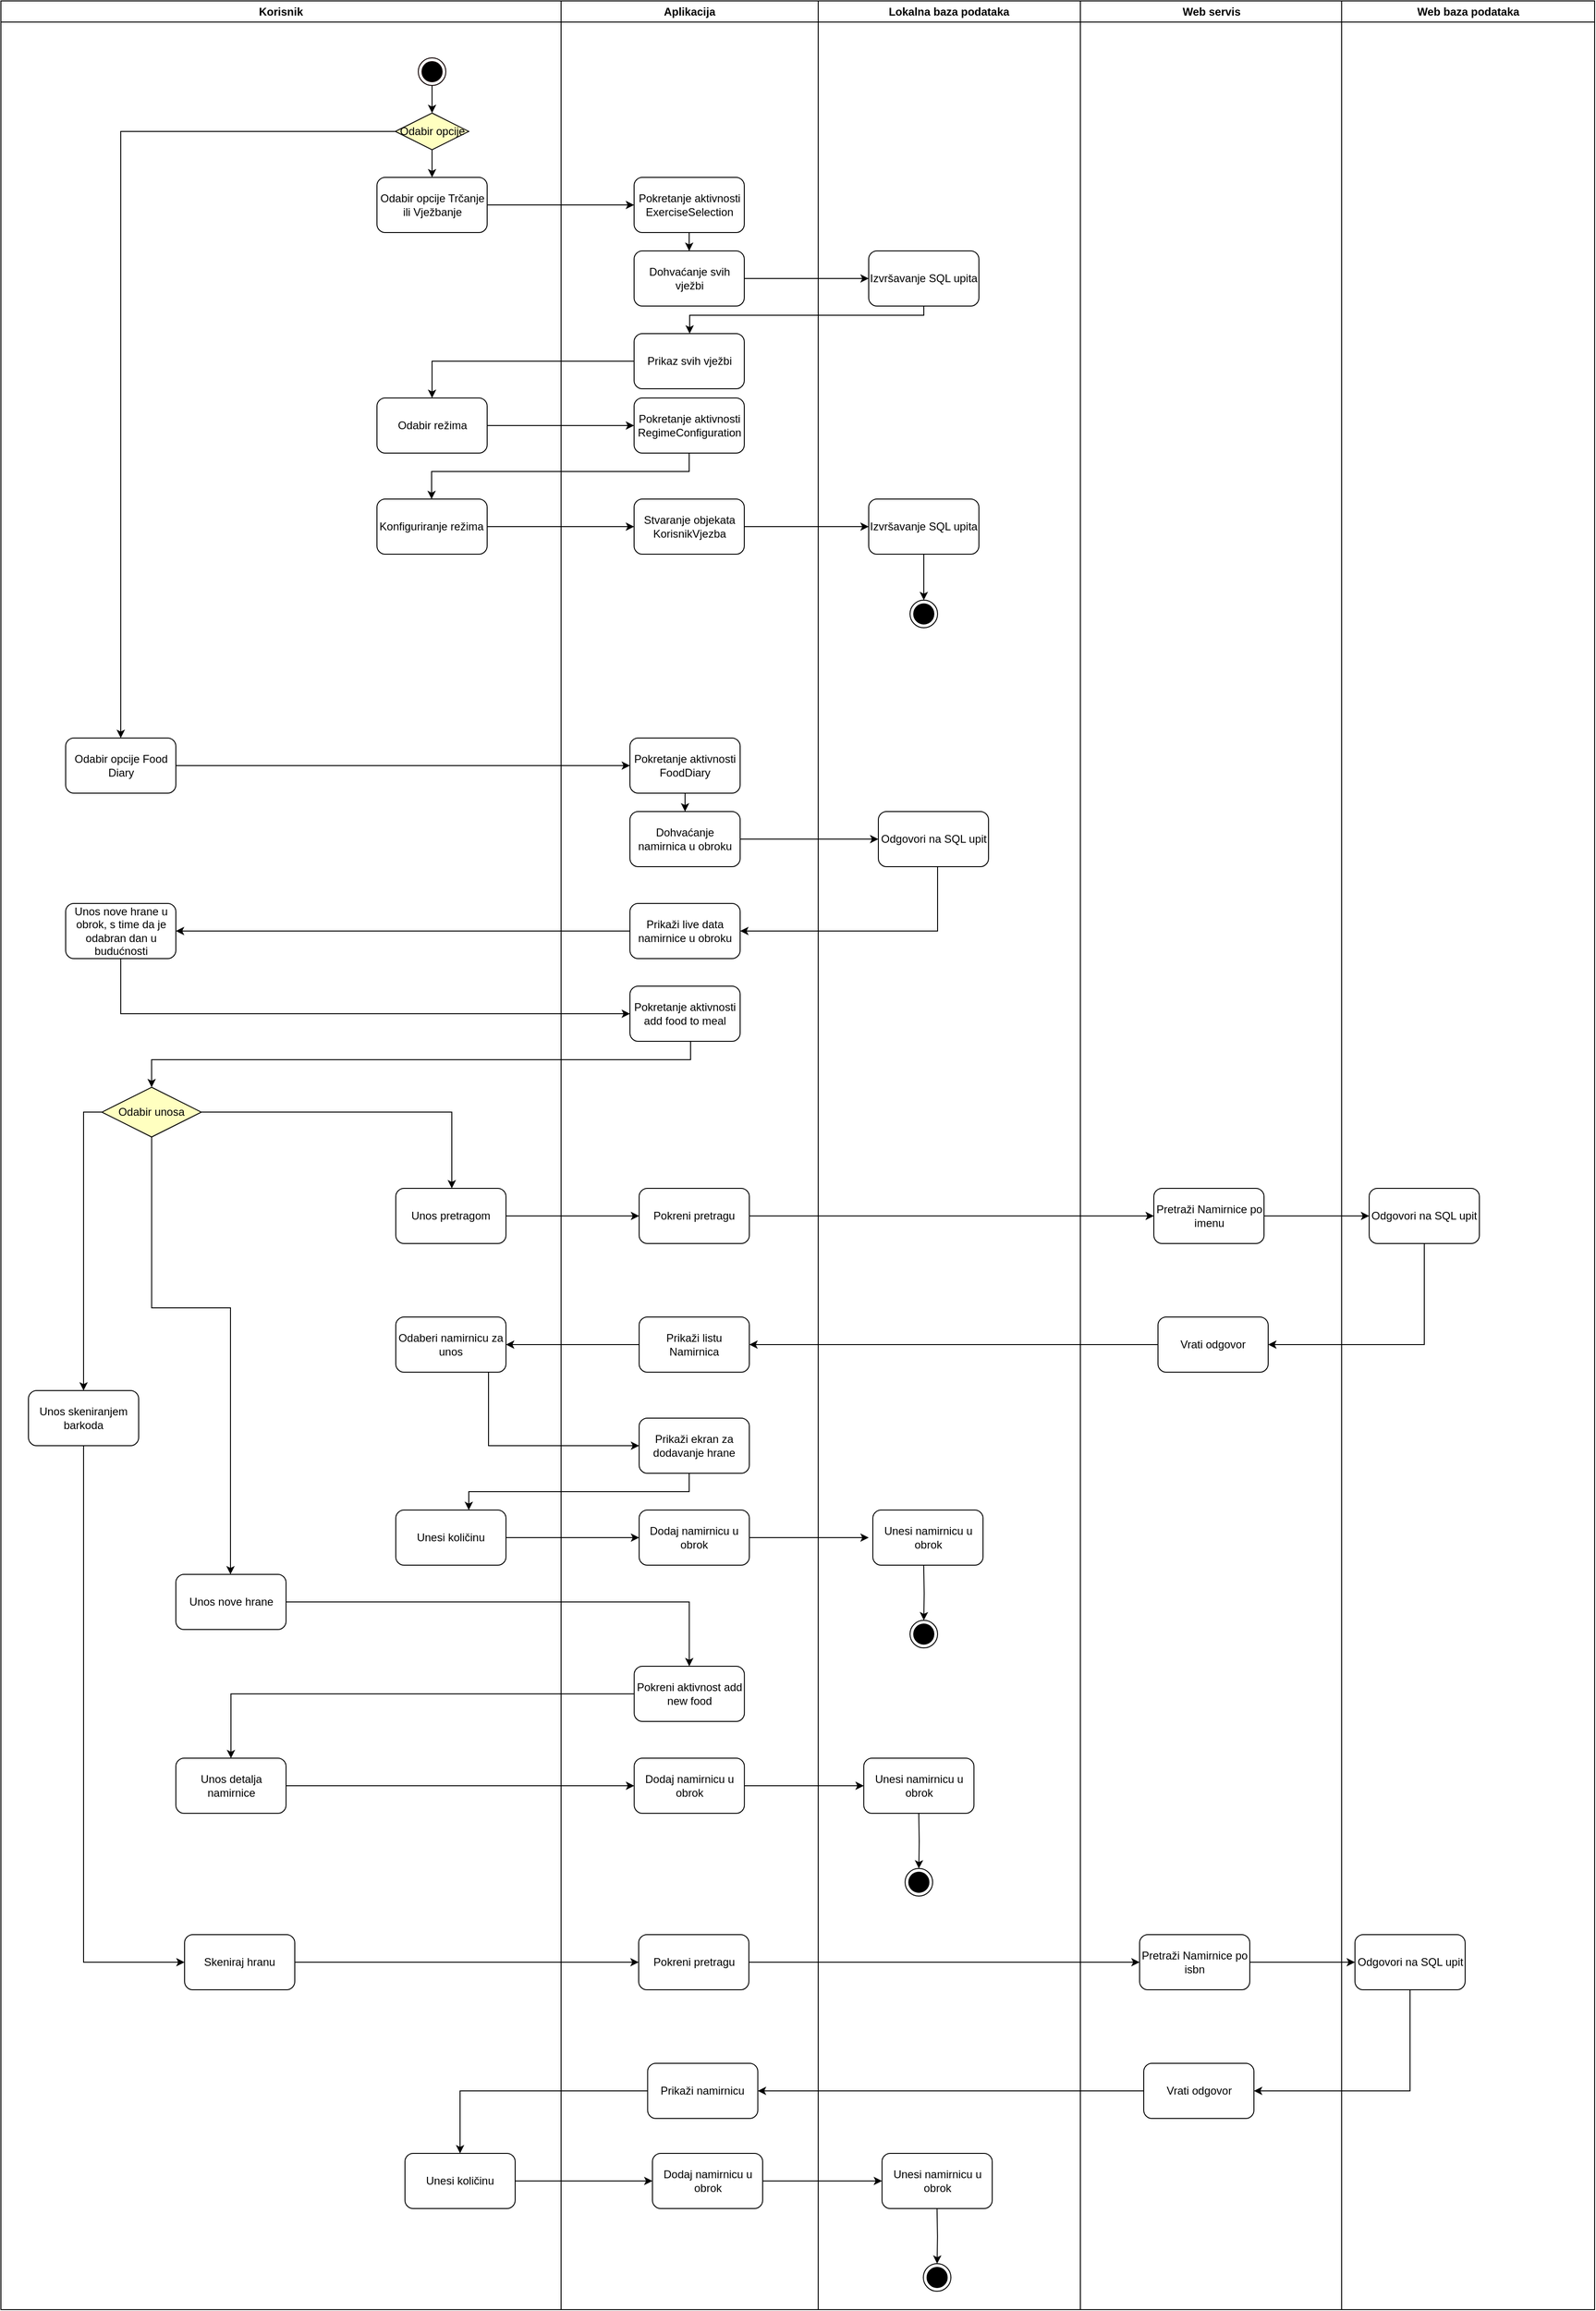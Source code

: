 <mxfile version="12.6.1" type="device"><diagram name="Page-1" id="e7e014a7-5840-1c2e-5031-d8a46d1fe8dd"><mxGraphModel dx="1935" dy="1049" grid="1" gridSize="10" guides="1" tooltips="1" connect="1" arrows="1" fold="1" page="1" pageScale="1" pageWidth="1169" pageHeight="826" background="#ffffff" math="0" shadow="0"><root><mxCell id="0"/><mxCell id="1" parent="0"/><mxCell id="2" value="Korisnik" style="swimlane;whiteSpace=wrap;startSize=23;" parent="1" vertex="1"><mxGeometry x="-170" y="128" width="610" height="2512" as="geometry"/></mxCell><mxCell id="Z-gr8H0x5VgDwdfreqSZ-49" value="Odabir opcije Food Diary" style="rounded=1;whiteSpace=wrap;html=1;strokeColor=#000000;" parent="2" vertex="1"><mxGeometry x="70.5" y="802" width="120" height="60" as="geometry"/></mxCell><mxCell id="Z-gr8H0x5VgDwdfreqSZ-60" value="Unos nove hrane u obrok, s time da je odabran dan u budućnosti" style="rounded=1;whiteSpace=wrap;html=1;" parent="2" vertex="1"><mxGeometry x="70.5" y="982" width="120" height="60" as="geometry"/></mxCell><mxCell id="Z-gr8H0x5VgDwdfreqSZ-66" value="Odabir unosa" style="rhombus;whiteSpace=wrap;html=1;fillColor=#ffffc0;strokeColor=#000000;" parent="2" vertex="1"><mxGeometry x="110" y="1182" width="108.25" height="54.13" as="geometry"/></mxCell><mxCell id="Z-gr8H0x5VgDwdfreqSZ-70" value="Unos pretragom" style="rounded=1;whiteSpace=wrap;html=1;" parent="2" vertex="1"><mxGeometry x="430" y="1292" width="120" height="60" as="geometry"/></mxCell><mxCell id="Z-gr8H0x5VgDwdfreqSZ-69" style="edgeStyle=orthogonalEdgeStyle;rounded=0;orthogonalLoop=1;jettySize=auto;html=1;strokeColor=#000000;" parent="2" source="Z-gr8H0x5VgDwdfreqSZ-66" target="Z-gr8H0x5VgDwdfreqSZ-70" edge="1"><mxGeometry relative="1" as="geometry"><mxPoint x="205.5" y="1272" as="targetPoint"/><Array as="points"><mxPoint x="491" y="1209"/></Array></mxGeometry></mxCell><mxCell id="Z-gr8H0x5VgDwdfreqSZ-74" value="Unos skeniranjem barkoda" style="rounded=1;whiteSpace=wrap;html=1;" parent="2" vertex="1"><mxGeometry x="30" y="1512" width="120" height="60" as="geometry"/></mxCell><mxCell id="Z-gr8H0x5VgDwdfreqSZ-73" style="edgeStyle=orthogonalEdgeStyle;rounded=0;orthogonalLoop=1;jettySize=auto;html=1;strokeColor=#000000;" parent="2" source="Z-gr8H0x5VgDwdfreqSZ-66" target="Z-gr8H0x5VgDwdfreqSZ-74" edge="1"><mxGeometry relative="1" as="geometry"><mxPoint x="55.5" y="1552" as="targetPoint"/><Array as="points"><mxPoint x="90" y="1209"/></Array></mxGeometry></mxCell><mxCell id="Z-gr8H0x5VgDwdfreqSZ-72" value="Unos nove hrane" style="rounded=1;whiteSpace=wrap;html=1;" parent="2" vertex="1"><mxGeometry x="190.505" y="1712" width="120" height="60" as="geometry"/></mxCell><mxCell id="Z-gr8H0x5VgDwdfreqSZ-71" style="edgeStyle=orthogonalEdgeStyle;rounded=0;orthogonalLoop=1;jettySize=auto;html=1;strokeColor=#000000;" parent="2" source="Z-gr8H0x5VgDwdfreqSZ-66" target="Z-gr8H0x5VgDwdfreqSZ-72" edge="1"><mxGeometry relative="1" as="geometry"><mxPoint x="418.625" y="1422" as="targetPoint"/><Array as="points"><mxPoint x="164" y="1422"/><mxPoint x="250" y="1422"/></Array></mxGeometry></mxCell><mxCell id="Z-gr8H0x5VgDwdfreqSZ-86" value="Odaberi namirnicu za unos" style="rounded=1;whiteSpace=wrap;html=1;" parent="2" vertex="1"><mxGeometry x="430" y="1432" width="120" height="60" as="geometry"/></mxCell><mxCell id="Z-gr8H0x5VgDwdfreqSZ-100" value="Unos detalja namirnice" style="rounded=1;whiteSpace=wrap;html=1;" parent="2" vertex="1"><mxGeometry x="190.51" y="1912" width="120" height="60" as="geometry"/></mxCell><mxCell id="Z-gr8H0x5VgDwdfreqSZ-90" value="Unesi količinu" style="rounded=1;whiteSpace=wrap;html=1;" parent="2" vertex="1"><mxGeometry x="430" y="1642" width="120" height="60" as="geometry"/></mxCell><mxCell id="Z-gr8H0x5VgDwdfreqSZ-109" value="Skeniraj hranu" style="rounded=1;whiteSpace=wrap;html=1;" parent="2" vertex="1"><mxGeometry x="200" y="2104" width="120" height="60" as="geometry"/></mxCell><mxCell id="Z-gr8H0x5VgDwdfreqSZ-108" style="edgeStyle=orthogonalEdgeStyle;rounded=0;orthogonalLoop=1;jettySize=auto;html=1;strokeColor=#000000;" parent="2" source="Z-gr8H0x5VgDwdfreqSZ-74" target="Z-gr8H0x5VgDwdfreqSZ-109" edge="1"><mxGeometry relative="1" as="geometry"><mxPoint x="240" y="2042" as="targetPoint"/><Array as="points"><mxPoint x="90" y="2134"/></Array></mxGeometry></mxCell><mxCell id="Z-gr8H0x5VgDwdfreqSZ-119" value="Unesi količinu" style="rounded=1;whiteSpace=wrap;html=1;" parent="2" vertex="1"><mxGeometry x="440" y="2342" width="120" height="60" as="geometry"/></mxCell><mxCell id="Z-gr8H0x5VgDwdfreqSZ-121" value="" style="ellipse;html=1;shape=endState;fillColor=#000000;strokeColor=#000000;gradientColor=none;" parent="2" vertex="1"><mxGeometry x="1004.5" y="2462" width="30" height="30" as="geometry"/></mxCell><mxCell id="Z-gr8H0x5VgDwdfreqSZ-122" style="edgeStyle=orthogonalEdgeStyle;rounded=0;orthogonalLoop=1;jettySize=auto;html=1;strokeColor=#000000;" parent="2" target="Z-gr8H0x5VgDwdfreqSZ-121" edge="1"><mxGeometry relative="1" as="geometry"><mxPoint x="1019.412" y="2402" as="sourcePoint"/></mxGeometry></mxCell><mxCell id="Z-gr8H0x5VgDwdfreqSZ-124" style="edgeStyle=orthogonalEdgeStyle;rounded=0;orthogonalLoop=1;jettySize=auto;html=1;strokeColor=#000000;" parent="2" source="Z-gr8H0x5VgDwdfreqSZ-125" edge="1"><mxGeometry relative="1" as="geometry"><mxPoint x="959.5" y="2372" as="targetPoint"/></mxGeometry></mxCell><mxCell id="Z-gr8H0x5VgDwdfreqSZ-125" value="Dodaj namirnicu u obrok" style="rounded=1;whiteSpace=wrap;html=1;" parent="2" vertex="1"><mxGeometry x="709.5" y="2342" width="120" height="60" as="geometry"/></mxCell><mxCell id="Z-gr8H0x5VgDwdfreqSZ-126" value="Unesi namirnicu u obrok" style="rounded=1;whiteSpace=wrap;html=1;" parent="2" vertex="1"><mxGeometry x="959.5" y="2342" width="120" height="60" as="geometry"/></mxCell><mxCell id="Z-gr8H0x5VgDwdfreqSZ-130" style="edgeStyle=orthogonalEdgeStyle;rounded=0;orthogonalLoop=1;jettySize=auto;html=1;strokeColor=#000000;" parent="2" source="Z-gr8H0x5VgDwdfreqSZ-119" target="Z-gr8H0x5VgDwdfreqSZ-125" edge="1"><mxGeometry relative="1" as="geometry"><mxPoint x="739.5" y="2372" as="targetPoint"/></mxGeometry></mxCell><mxCell id="3" value="Aplikacija" style="swimlane;whiteSpace=wrap" parent="1" vertex="1"><mxGeometry x="440" y="128" width="280" height="2512" as="geometry"/></mxCell><mxCell id="Z-gr8H0x5VgDwdfreqSZ-76" value="Pokreni pretragu" style="rounded=1;whiteSpace=wrap;html=1;" parent="3" vertex="1"><mxGeometry x="85" y="1292" width="120" height="60" as="geometry"/></mxCell><mxCell id="Z-gr8H0x5VgDwdfreqSZ-51" value="Pokretanje aktivnosti FoodDiary" style="rounded=1;whiteSpace=wrap;html=1;" parent="3" vertex="1"><mxGeometry x="75.0" y="802" width="120" height="60" as="geometry"/></mxCell><mxCell id="Z-gr8H0x5VgDwdfreqSZ-54" value="Dohvaćanje namirnica u obroku" style="rounded=1;whiteSpace=wrap;html=1;" parent="3" vertex="1"><mxGeometry x="75.0" y="882" width="120" height="60" as="geometry"/></mxCell><mxCell id="Z-gr8H0x5VgDwdfreqSZ-53" style="edgeStyle=orthogonalEdgeStyle;rounded=0;orthogonalLoop=1;jettySize=auto;html=1;strokeColor=#000000;" parent="3" source="Z-gr8H0x5VgDwdfreqSZ-51" target="Z-gr8H0x5VgDwdfreqSZ-54" edge="1"><mxGeometry relative="1" as="geometry"><mxPoint x="135.0" y="912" as="targetPoint"/></mxGeometry></mxCell><mxCell id="Z-gr8H0x5VgDwdfreqSZ-58" value="Prikaži live data namirnice u obroku" style="rounded=1;whiteSpace=wrap;html=1;" parent="3" vertex="1"><mxGeometry x="75" y="982" width="120" height="60" as="geometry"/></mxCell><mxCell id="Z-gr8H0x5VgDwdfreqSZ-62" value="Pokretanje aktivnosti add food to meal" style="rounded=1;whiteSpace=wrap;html=1;" parent="3" vertex="1"><mxGeometry x="75" y="1072" width="120" height="60" as="geometry"/></mxCell><mxCell id="Z-gr8H0x5VgDwdfreqSZ-84" value="Prikaži listu Namirnica" style="rounded=1;whiteSpace=wrap;html=1;" parent="3" vertex="1"><mxGeometry x="85" y="1432" width="120" height="60" as="geometry"/></mxCell><mxCell id="Z-gr8H0x5VgDwdfreqSZ-95" value="" style="ellipse;html=1;shape=endState;fillColor=#000000;strokeColor=#000000;gradientColor=none;" parent="3" vertex="1"><mxGeometry x="380" y="1762" width="30" height="30" as="geometry"/></mxCell><mxCell id="Z-gr8H0x5VgDwdfreqSZ-96" style="edgeStyle=orthogonalEdgeStyle;rounded=0;orthogonalLoop=1;jettySize=auto;html=1;strokeColor=#000000;" parent="3" target="Z-gr8H0x5VgDwdfreqSZ-95" edge="1"><mxGeometry relative="1" as="geometry"><mxPoint x="394.912" y="1702" as="sourcePoint"/></mxGeometry></mxCell><mxCell id="Z-gr8H0x5VgDwdfreqSZ-88" value="Prikaži ekran za dodavanje hrane" style="rounded=1;whiteSpace=wrap;html=1;" parent="3" vertex="1"><mxGeometry x="85" y="1542" width="120" height="60" as="geometry"/></mxCell><mxCell id="Z-gr8H0x5VgDwdfreqSZ-93" style="edgeStyle=orthogonalEdgeStyle;rounded=0;orthogonalLoop=1;jettySize=auto;html=1;strokeColor=#000000;" parent="3" source="Z-gr8H0x5VgDwdfreqSZ-92" edge="1"><mxGeometry relative="1" as="geometry"><mxPoint x="335" y="1672" as="targetPoint"/></mxGeometry></mxCell><mxCell id="Z-gr8H0x5VgDwdfreqSZ-92" value="Dodaj namirnicu u obrok" style="rounded=1;whiteSpace=wrap;html=1;" parent="3" vertex="1"><mxGeometry x="85" y="1642" width="120" height="60" as="geometry"/></mxCell><mxCell id="Z-gr8H0x5VgDwdfreqSZ-98" value="Pokreni aktivnost add new food" style="rounded=1;whiteSpace=wrap;html=1;" parent="3" vertex="1"><mxGeometry x="79.62" y="1812" width="120" height="60" as="geometry"/></mxCell><mxCell id="Z-gr8H0x5VgDwdfreqSZ-102" value="" style="ellipse;html=1;shape=endState;fillColor=#000000;strokeColor=#000000;gradientColor=none;" parent="3" vertex="1"><mxGeometry x="374.62" y="2032" width="30" height="30" as="geometry"/></mxCell><mxCell id="Z-gr8H0x5VgDwdfreqSZ-103" style="edgeStyle=orthogonalEdgeStyle;rounded=0;orthogonalLoop=1;jettySize=auto;html=1;strokeColor=#000000;" parent="3" target="Z-gr8H0x5VgDwdfreqSZ-102" edge="1"><mxGeometry relative="1" as="geometry"><mxPoint x="389.532" y="1972" as="sourcePoint"/></mxGeometry></mxCell><mxCell id="Z-gr8H0x5VgDwdfreqSZ-104" style="edgeStyle=orthogonalEdgeStyle;rounded=0;orthogonalLoop=1;jettySize=auto;html=1;strokeColor=#000000;" parent="3" source="Z-gr8H0x5VgDwdfreqSZ-105" edge="1"><mxGeometry relative="1" as="geometry"><mxPoint x="329.62" y="1942" as="targetPoint"/></mxGeometry></mxCell><mxCell id="Z-gr8H0x5VgDwdfreqSZ-105" value="Dodaj namirnicu u obrok" style="rounded=1;whiteSpace=wrap;html=1;" parent="3" vertex="1"><mxGeometry x="79.62" y="1912" width="120" height="60" as="geometry"/></mxCell><mxCell id="Z-gr8H0x5VgDwdfreqSZ-106" value="Unesi namirnicu u obrok" style="rounded=1;whiteSpace=wrap;html=1;" parent="3" vertex="1"><mxGeometry x="329.62" y="1912" width="120" height="60" as="geometry"/></mxCell><mxCell id="Z-gr8H0x5VgDwdfreqSZ-111" value="Pokreni pretragu" style="rounded=1;whiteSpace=wrap;html=1;" parent="3" vertex="1"><mxGeometry x="84.5" y="2104" width="120" height="60" as="geometry"/></mxCell><mxCell id="Z-gr8H0x5VgDwdfreqSZ-120" value="Prikaži namirnicu" style="rounded=1;whiteSpace=wrap;html=1;" parent="3" vertex="1"><mxGeometry x="94.25" y="2244" width="120" height="60" as="geometry"/></mxCell><mxCell id="4" value="Lokalna baza podataka" style="swimlane;whiteSpace=wrap" parent="1" vertex="1"><mxGeometry x="720" y="128" width="285.48" height="2512" as="geometry"/></mxCell><mxCell id="Z-gr8H0x5VgDwdfreqSZ-56" value="Odgovori na SQL upit" style="rounded=1;whiteSpace=wrap;html=1;" parent="4" vertex="1"><mxGeometry x="65.5" y="882" width="120" height="60" as="geometry"/></mxCell><mxCell id="Z-gr8H0x5VgDwdfreqSZ-94" value="Unesi namirnicu u obrok" style="rounded=1;whiteSpace=wrap;html=1;" parent="4" vertex="1"><mxGeometry x="59.5" y="1642" width="120" height="60" as="geometry"/></mxCell><mxCell id="Z-gr8H0x5VgDwdfreqSZ-41" value="Web servis" style="swimlane;whiteSpace=wrap" parent="1" vertex="1"><mxGeometry x="1005.5" y="128" width="284.5" height="2512" as="geometry"/></mxCell><mxCell id="Z-gr8H0x5VgDwdfreqSZ-78" value="Pretraži Namirnice po imenu" style="rounded=1;whiteSpace=wrap;html=1;" parent="Z-gr8H0x5VgDwdfreqSZ-41" vertex="1"><mxGeometry x="80.002" y="1292" width="120" height="60" as="geometry"/></mxCell><mxCell id="Z-gr8H0x5VgDwdfreqSZ-112" value="Pretraži Namirnice po isbn" style="rounded=1;whiteSpace=wrap;html=1;" parent="Z-gr8H0x5VgDwdfreqSZ-41" vertex="1"><mxGeometry x="64.502" y="2104" width="120" height="60" as="geometry"/></mxCell><mxCell id="Z-gr8H0x5VgDwdfreqSZ-113" style="edgeStyle=orthogonalEdgeStyle;rounded=0;orthogonalLoop=1;jettySize=auto;html=1;strokeColor=#000000;" parent="Z-gr8H0x5VgDwdfreqSZ-41" source="Z-gr8H0x5VgDwdfreqSZ-112" target="Z-gr8H0x5VgDwdfreqSZ-115" edge="1"><mxGeometry relative="1" as="geometry"><mxPoint x="359" y="2134" as="targetPoint"/></mxGeometry></mxCell><mxCell id="Z-gr8H0x5VgDwdfreqSZ-115" value="Odgovori na SQL upit" style="rounded=1;whiteSpace=wrap;html=1;" parent="Z-gr8H0x5VgDwdfreqSZ-41" vertex="1"><mxGeometry x="299" y="2104" width="120" height="60" as="geometry"/></mxCell><mxCell id="Z-gr8H0x5VgDwdfreqSZ-116" value="Vrati odgovor" style="rounded=1;whiteSpace=wrap;html=1;" parent="Z-gr8H0x5VgDwdfreqSZ-41" vertex="1"><mxGeometry x="69" y="2244" width="120" height="60" as="geometry"/></mxCell><mxCell id="Z-gr8H0x5VgDwdfreqSZ-114" style="edgeStyle=orthogonalEdgeStyle;rounded=0;orthogonalLoop=1;jettySize=auto;html=1;strokeColor=#000000;" parent="Z-gr8H0x5VgDwdfreqSZ-41" source="Z-gr8H0x5VgDwdfreqSZ-115" target="Z-gr8H0x5VgDwdfreqSZ-116" edge="1"><mxGeometry relative="1" as="geometry"><mxPoint x="129" y="2274" as="targetPoint"/><Array as="points"><mxPoint x="359" y="2274"/></Array></mxGeometry></mxCell><mxCell id="Z-gr8H0x5VgDwdfreqSZ-50" style="edgeStyle=orthogonalEdgeStyle;rounded=0;orthogonalLoop=1;jettySize=auto;html=1;strokeColor=#000000;" parent="1" source="Z-gr8H0x5VgDwdfreqSZ-49" target="Z-gr8H0x5VgDwdfreqSZ-51" edge="1"><mxGeometry relative="1" as="geometry"><mxPoint x="560.0" y="960" as="targetPoint"/></mxGeometry></mxCell><mxCell id="Z-gr8H0x5VgDwdfreqSZ-52" value="Web baza podataka" style="swimlane;whiteSpace=wrap" parent="1" vertex="1"><mxGeometry x="1290" y="128" width="275.5" height="2512" as="geometry"/></mxCell><mxCell id="Z-gr8H0x5VgDwdfreqSZ-55" style="edgeStyle=orthogonalEdgeStyle;rounded=0;orthogonalLoop=1;jettySize=auto;html=1;strokeColor=#000000;" parent="1" source="Z-gr8H0x5VgDwdfreqSZ-54" target="Z-gr8H0x5VgDwdfreqSZ-56" edge="1"><mxGeometry relative="1" as="geometry"><mxPoint x="770" y="1040" as="targetPoint"/></mxGeometry></mxCell><mxCell id="Z-gr8H0x5VgDwdfreqSZ-57" style="edgeStyle=orthogonalEdgeStyle;rounded=0;orthogonalLoop=1;jettySize=auto;html=1;strokeColor=#000000;" parent="1" source="Z-gr8H0x5VgDwdfreqSZ-56" target="Z-gr8H0x5VgDwdfreqSZ-58" edge="1"><mxGeometry relative="1" as="geometry"><mxPoint x="560" y="1140" as="targetPoint"/><Array as="points"><mxPoint x="850" y="1140"/></Array></mxGeometry></mxCell><mxCell id="Z-gr8H0x5VgDwdfreqSZ-59" style="edgeStyle=orthogonalEdgeStyle;rounded=0;orthogonalLoop=1;jettySize=auto;html=1;strokeColor=#000000;" parent="1" source="Z-gr8H0x5VgDwdfreqSZ-58" target="Z-gr8H0x5VgDwdfreqSZ-60" edge="1"><mxGeometry relative="1" as="geometry"><mxPoint x="330" y="1140" as="targetPoint"/></mxGeometry></mxCell><mxCell id="Z-gr8H0x5VgDwdfreqSZ-65" style="edgeStyle=orthogonalEdgeStyle;rounded=0;orthogonalLoop=1;jettySize=auto;html=1;entryX=0.5;entryY=0;entryDx=0;entryDy=0;strokeColor=#000000;" parent="1" source="Z-gr8H0x5VgDwdfreqSZ-62" target="Z-gr8H0x5VgDwdfreqSZ-66" edge="1"><mxGeometry relative="1" as="geometry"><mxPoint x="290" y="1338" as="targetPoint"/><Array as="points"><mxPoint x="581" y="1280"/><mxPoint x="-5" y="1280"/></Array></mxGeometry></mxCell><mxCell id="Z-gr8H0x5VgDwdfreqSZ-75" style="edgeStyle=orthogonalEdgeStyle;rounded=0;orthogonalLoop=1;jettySize=auto;html=1;strokeColor=#000000;" parent="1" source="Z-gr8H0x5VgDwdfreqSZ-70" target="Z-gr8H0x5VgDwdfreqSZ-76" edge="1"><mxGeometry relative="1" as="geometry"><mxPoint x="500" y="1450" as="targetPoint"/></mxGeometry></mxCell><mxCell id="Z-gr8H0x5VgDwdfreqSZ-77" style="edgeStyle=orthogonalEdgeStyle;rounded=0;orthogonalLoop=1;jettySize=auto;html=1;strokeColor=#000000;" parent="1" source="Z-gr8H0x5VgDwdfreqSZ-76" target="Z-gr8H0x5VgDwdfreqSZ-78" edge="1"><mxGeometry relative="1" as="geometry"><mxPoint x="1105.882" y="1450" as="targetPoint"/></mxGeometry></mxCell><mxCell id="Z-gr8H0x5VgDwdfreqSZ-79" style="edgeStyle=orthogonalEdgeStyle;rounded=0;orthogonalLoop=1;jettySize=auto;html=1;strokeColor=#000000;" parent="1" source="Z-gr8H0x5VgDwdfreqSZ-78" target="Z-gr8H0x5VgDwdfreqSZ-80" edge="1"><mxGeometry relative="1" as="geometry"><mxPoint x="1380" y="1450" as="targetPoint"/></mxGeometry></mxCell><mxCell id="Z-gr8H0x5VgDwdfreqSZ-81" style="edgeStyle=orthogonalEdgeStyle;rounded=0;orthogonalLoop=1;jettySize=auto;html=1;strokeColor=#000000;" parent="1" source="Z-gr8H0x5VgDwdfreqSZ-80" target="Z-gr8H0x5VgDwdfreqSZ-82" edge="1"><mxGeometry relative="1" as="geometry"><mxPoint x="1150" y="1590" as="targetPoint"/><Array as="points"><mxPoint x="1380" y="1590"/></Array></mxGeometry></mxCell><mxCell id="Z-gr8H0x5VgDwdfreqSZ-80" value="Odgovori na SQL upit" style="rounded=1;whiteSpace=wrap;html=1;" parent="1" vertex="1"><mxGeometry x="1320" y="1420" width="120" height="60" as="geometry"/></mxCell><mxCell id="Z-gr8H0x5VgDwdfreqSZ-83" style="edgeStyle=orthogonalEdgeStyle;rounded=0;orthogonalLoop=1;jettySize=auto;html=1;strokeColor=#000000;" parent="1" source="Z-gr8H0x5VgDwdfreqSZ-82" target="Z-gr8H0x5VgDwdfreqSZ-84" edge="1"><mxGeometry relative="1" as="geometry"><mxPoint x="610" y="1590" as="targetPoint"/></mxGeometry></mxCell><mxCell id="Z-gr8H0x5VgDwdfreqSZ-82" value="Vrati odgovor" style="rounded=1;whiteSpace=wrap;html=1;" parent="1" vertex="1"><mxGeometry x="1090" y="1560" width="120" height="60" as="geometry"/></mxCell><mxCell id="Z-gr8H0x5VgDwdfreqSZ-85" style="edgeStyle=orthogonalEdgeStyle;rounded=0;orthogonalLoop=1;jettySize=auto;html=1;strokeColor=#000000;" parent="1" source="Z-gr8H0x5VgDwdfreqSZ-84" target="Z-gr8H0x5VgDwdfreqSZ-86" edge="1"><mxGeometry relative="1" as="geometry"><mxPoint x="370" y="1590" as="targetPoint"/></mxGeometry></mxCell><mxCell id="Z-gr8H0x5VgDwdfreqSZ-97" style="edgeStyle=orthogonalEdgeStyle;rounded=0;orthogonalLoop=1;jettySize=auto;html=1;strokeColor=#000000;" parent="1" source="Z-gr8H0x5VgDwdfreqSZ-72" target="Z-gr8H0x5VgDwdfreqSZ-98" edge="1"><mxGeometry relative="1" as="geometry"><mxPoint x="540.01" y="1570" as="targetPoint"/></mxGeometry></mxCell><mxCell id="Z-gr8H0x5VgDwdfreqSZ-99" style="edgeStyle=orthogonalEdgeStyle;rounded=0;orthogonalLoop=1;jettySize=auto;html=1;strokeColor=#000000;" parent="1" source="Z-gr8H0x5VgDwdfreqSZ-98" target="Z-gr8H0x5VgDwdfreqSZ-100" edge="1"><mxGeometry relative="1" as="geometry"><mxPoint x="140.01" y="1730" as="targetPoint"/></mxGeometry></mxCell><mxCell id="Z-gr8H0x5VgDwdfreqSZ-101" style="edgeStyle=orthogonalEdgeStyle;rounded=0;orthogonalLoop=1;jettySize=auto;html=1;strokeColor=#000000;" parent="1" source="Z-gr8H0x5VgDwdfreqSZ-86" target="Z-gr8H0x5VgDwdfreqSZ-88" edge="1"><mxGeometry relative="1" as="geometry"><Array as="points"><mxPoint x="361" y="1700"/><mxPoint x="569" y="1700"/></Array></mxGeometry></mxCell><mxCell id="Z-gr8H0x5VgDwdfreqSZ-89" style="edgeStyle=orthogonalEdgeStyle;rounded=0;orthogonalLoop=1;jettySize=auto;html=1;strokeColor=#000000;" parent="1" source="Z-gr8H0x5VgDwdfreqSZ-88" target="Z-gr8H0x5VgDwdfreqSZ-90" edge="1"><mxGeometry relative="1" as="geometry"><mxPoint x="339.5" y="1800" as="targetPoint"/><Array as="points"><mxPoint x="579.5" y="1750"/><mxPoint x="339.5" y="1750"/></Array></mxGeometry></mxCell><mxCell id="Z-gr8H0x5VgDwdfreqSZ-91" style="edgeStyle=orthogonalEdgeStyle;rounded=0;orthogonalLoop=1;jettySize=auto;html=1;strokeColor=#000000;" parent="1" source="Z-gr8H0x5VgDwdfreqSZ-90" target="Z-gr8H0x5VgDwdfreqSZ-92" edge="1"><mxGeometry relative="1" as="geometry"><mxPoint x="559.5" y="1800" as="targetPoint"/></mxGeometry></mxCell><mxCell id="Z-gr8H0x5VgDwdfreqSZ-107" style="edgeStyle=orthogonalEdgeStyle;rounded=0;orthogonalLoop=1;jettySize=auto;html=1;strokeColor=#000000;" parent="1" source="Z-gr8H0x5VgDwdfreqSZ-100" target="Z-gr8H0x5VgDwdfreqSZ-105" edge="1"><mxGeometry relative="1" as="geometry"/></mxCell><mxCell id="Z-gr8H0x5VgDwdfreqSZ-110" style="edgeStyle=orthogonalEdgeStyle;rounded=0;orthogonalLoop=1;jettySize=auto;html=1;strokeColor=#000000;" parent="1" source="Z-gr8H0x5VgDwdfreqSZ-109" target="Z-gr8H0x5VgDwdfreqSZ-111" edge="1"><mxGeometry relative="1" as="geometry"><mxPoint x="529.5" y="2262" as="targetPoint"/></mxGeometry></mxCell><mxCell id="Z-gr8H0x5VgDwdfreqSZ-117" style="edgeStyle=orthogonalEdgeStyle;rounded=0;orthogonalLoop=1;jettySize=auto;html=1;strokeColor=#000000;" parent="1" source="Z-gr8H0x5VgDwdfreqSZ-111" target="Z-gr8H0x5VgDwdfreqSZ-112" edge="1"><mxGeometry relative="1" as="geometry"/></mxCell><mxCell id="Z-gr8H0x5VgDwdfreqSZ-131" style="edgeStyle=orthogonalEdgeStyle;rounded=0;orthogonalLoop=1;jettySize=auto;html=1;strokeColor=#000000;" parent="1" source="Z-gr8H0x5VgDwdfreqSZ-116" target="Z-gr8H0x5VgDwdfreqSZ-120" edge="1"><mxGeometry relative="1" as="geometry"/></mxCell><mxCell id="Z-gr8H0x5VgDwdfreqSZ-127" style="edgeStyle=orthogonalEdgeStyle;rounded=0;orthogonalLoop=1;jettySize=auto;html=1;strokeColor=#000000;" parent="1" source="Z-gr8H0x5VgDwdfreqSZ-120" target="Z-gr8H0x5VgDwdfreqSZ-119" edge="1"><mxGeometry relative="1" as="geometry"><mxPoint x="389.25" y="2402" as="targetPoint"/></mxGeometry></mxCell><mxCell id="LPzzC_GOE7PL-ye5mHbC-4" style="edgeStyle=orthogonalEdgeStyle;rounded=0;orthogonalLoop=1;jettySize=auto;html=1;" parent="1" source="LPzzC_GOE7PL-ye5mHbC-5" target="LPzzC_GOE7PL-ye5mHbC-8" edge="1"><mxGeometry relative="1" as="geometry"/></mxCell><mxCell id="LPzzC_GOE7PL-ye5mHbC-5" value="" style="ellipse;html=1;shape=endState;fillColor=#000000;strokeColor=#0F0000;" parent="1" vertex="1"><mxGeometry x="284.5" y="190" width="30" height="30" as="geometry"/></mxCell><mxCell id="LPzzC_GOE7PL-ye5mHbC-6" value="Konfiguriranje režima" style="rounded=1;whiteSpace=wrap;html=1;" parent="1" vertex="1"><mxGeometry x="239.496" y="670.003" width="120" height="60" as="geometry"/></mxCell><mxCell id="LPzzC_GOE7PL-ye5mHbC-7" value="Odabir režima" style="rounded=1;whiteSpace=wrap;html=1;" parent="1" vertex="1"><mxGeometry x="239.5" y="560" width="120" height="60" as="geometry"/></mxCell><mxCell id="LPzzC_GOE7PL-ye5mHbC-31" style="edgeStyle=orthogonalEdgeStyle;rounded=0;orthogonalLoop=1;jettySize=auto;html=1;" parent="1" source="LPzzC_GOE7PL-ye5mHbC-8" target="Z-gr8H0x5VgDwdfreqSZ-49" edge="1"><mxGeometry relative="1" as="geometry"/></mxCell><mxCell id="LPzzC_GOE7PL-ye5mHbC-8" value="Odabir opcije" style="rhombus;whiteSpace=wrap;html=1;fillColor=#ffffc0;strokeColor=#030000;" parent="1" vertex="1"><mxGeometry x="259.5" y="250" width="80" height="40" as="geometry"/></mxCell><mxCell id="LPzzC_GOE7PL-ye5mHbC-9" value="Odabir opcije Trčanje ili Vježbanje" style="rounded=1;whiteSpace=wrap;html=1;" parent="1" vertex="1"><mxGeometry x="239.5" y="320" width="120" height="60" as="geometry"/></mxCell><mxCell id="LPzzC_GOE7PL-ye5mHbC-10" style="edgeStyle=orthogonalEdgeStyle;rounded=0;orthogonalLoop=1;jettySize=auto;html=1;" parent="1" source="LPzzC_GOE7PL-ye5mHbC-8" target="LPzzC_GOE7PL-ye5mHbC-9" edge="1"><mxGeometry relative="1" as="geometry"/></mxCell><mxCell id="LPzzC_GOE7PL-ye5mHbC-13" value="Pokretanje aktivnosti ExerciseSelection" style="rounded=1;whiteSpace=wrap;html=1;" parent="1" vertex="1"><mxGeometry x="519.5" y="320" width="120" height="60" as="geometry"/></mxCell><mxCell id="LPzzC_GOE7PL-ye5mHbC-14" value="Pokretanje aktivnosti&lt;br&gt;RegimeConfiguration" style="rounded=1;whiteSpace=wrap;html=1;" parent="1" vertex="1"><mxGeometry x="519.5" y="560" width="120" height="60" as="geometry"/></mxCell><mxCell id="LPzzC_GOE7PL-ye5mHbC-15" value="Dohvaćanje svih vježbi" style="rounded=1;whiteSpace=wrap;html=1;" parent="1" vertex="1"><mxGeometry x="519.5" y="400" width="120" height="60" as="geometry"/></mxCell><mxCell id="LPzzC_GOE7PL-ye5mHbC-16" style="edgeStyle=orthogonalEdgeStyle;rounded=0;orthogonalLoop=1;jettySize=auto;html=1;" parent="1" source="LPzzC_GOE7PL-ye5mHbC-13" target="LPzzC_GOE7PL-ye5mHbC-15" edge="1"><mxGeometry relative="1" as="geometry"><mxPoint x="135" y="272" as="targetPoint"/></mxGeometry></mxCell><mxCell id="LPzzC_GOE7PL-ye5mHbC-17" value="Prikaz svih vježbi" style="rounded=1;whiteSpace=wrap;html=1;" parent="1" vertex="1"><mxGeometry x="519.5" y="490" width="120" height="60" as="geometry"/></mxCell><mxCell id="LPzzC_GOE7PL-ye5mHbC-18" value="Stvaranje objekata KorisnikVjezba" style="rounded=1;whiteSpace=wrap;html=1;" parent="1" vertex="1"><mxGeometry x="519.5" y="670" width="120" height="60" as="geometry"/></mxCell><mxCell id="LPzzC_GOE7PL-ye5mHbC-19" style="edgeStyle=orthogonalEdgeStyle;rounded=0;orthogonalLoop=1;jettySize=auto;html=1;entryX=0.5;entryY=0;entryDx=0;entryDy=0;" parent="1" source="LPzzC_GOE7PL-ye5mHbC-20" target="LPzzC_GOE7PL-ye5mHbC-21" edge="1"><mxGeometry relative="1" as="geometry"/></mxCell><mxCell id="LPzzC_GOE7PL-ye5mHbC-20" value="Izvršavanje SQL upita" style="rounded=1;whiteSpace=wrap;html=1;" parent="1" vertex="1"><mxGeometry x="775" y="670" width="120" height="60" as="geometry"/></mxCell><mxCell id="LPzzC_GOE7PL-ye5mHbC-21" value="" style="ellipse;html=1;shape=endState;fillColor=#000000;strokeColor=#000000;" parent="1" vertex="1"><mxGeometry x="819.996" y="780" width="30" height="30" as="geometry"/></mxCell><mxCell id="LPzzC_GOE7PL-ye5mHbC-22" style="edgeStyle=orthogonalEdgeStyle;rounded=0;orthogonalLoop=1;jettySize=auto;html=1;" parent="1" source="LPzzC_GOE7PL-ye5mHbC-9" target="LPzzC_GOE7PL-ye5mHbC-13" edge="1"><mxGeometry relative="1" as="geometry"><mxPoint x="545" y="340" as="targetPoint"/></mxGeometry></mxCell><mxCell id="LPzzC_GOE7PL-ye5mHbC-23" style="edgeStyle=orthogonalEdgeStyle;rounded=0;orthogonalLoop=1;jettySize=auto;html=1;" parent="1" source="LPzzC_GOE7PL-ye5mHbC-7" target="LPzzC_GOE7PL-ye5mHbC-14" edge="1"><mxGeometry relative="1" as="geometry"><mxPoint x="575" y="440" as="targetPoint"/></mxGeometry></mxCell><mxCell id="LPzzC_GOE7PL-ye5mHbC-24" style="edgeStyle=orthogonalEdgeStyle;rounded=0;orthogonalLoop=1;jettySize=auto;html=1;" parent="1" source="LPzzC_GOE7PL-ye5mHbC-15" target="LPzzC_GOE7PL-ye5mHbC-26" edge="1"><mxGeometry relative="1" as="geometry"><mxPoint x="835" y="430" as="targetPoint"/></mxGeometry></mxCell><mxCell id="LPzzC_GOE7PL-ye5mHbC-25" style="edgeStyle=orthogonalEdgeStyle;rounded=0;orthogonalLoop=1;jettySize=auto;html=1;" parent="1" source="LPzzC_GOE7PL-ye5mHbC-26" target="LPzzC_GOE7PL-ye5mHbC-17" edge="1"><mxGeometry relative="1" as="geometry"><mxPoint x="575" y="480" as="targetPoint"/><Array as="points"><mxPoint x="835" y="470"/><mxPoint x="580" y="470"/></Array></mxGeometry></mxCell><mxCell id="LPzzC_GOE7PL-ye5mHbC-26" value="Izvršavanje SQL upita" style="rounded=1;whiteSpace=wrap;html=1;" parent="1" vertex="1"><mxGeometry x="775" y="400" width="120" height="60" as="geometry"/></mxCell><mxCell id="LPzzC_GOE7PL-ye5mHbC-27" style="edgeStyle=orthogonalEdgeStyle;rounded=0;orthogonalLoop=1;jettySize=auto;html=1;" parent="1" source="LPzzC_GOE7PL-ye5mHbC-17" target="LPzzC_GOE7PL-ye5mHbC-7" edge="1"><mxGeometry relative="1" as="geometry"/></mxCell><mxCell id="LPzzC_GOE7PL-ye5mHbC-28" style="edgeStyle=orthogonalEdgeStyle;rounded=0;orthogonalLoop=1;jettySize=auto;html=1;" parent="1" source="LPzzC_GOE7PL-ye5mHbC-18" target="LPzzC_GOE7PL-ye5mHbC-20" edge="1"><mxGeometry relative="1" as="geometry"/></mxCell><mxCell id="LPzzC_GOE7PL-ye5mHbC-29" style="edgeStyle=orthogonalEdgeStyle;rounded=0;orthogonalLoop=1;jettySize=auto;html=1;" parent="1" source="LPzzC_GOE7PL-ye5mHbC-14" target="LPzzC_GOE7PL-ye5mHbC-6" edge="1"><mxGeometry relative="1" as="geometry"><Array as="points"><mxPoint x="579" y="640"/><mxPoint x="299" y="640"/></Array></mxGeometry></mxCell><mxCell id="LPzzC_GOE7PL-ye5mHbC-30" style="edgeStyle=orthogonalEdgeStyle;rounded=0;orthogonalLoop=1;jettySize=auto;html=1;" parent="1" source="LPzzC_GOE7PL-ye5mHbC-6" target="LPzzC_GOE7PL-ye5mHbC-18" edge="1"><mxGeometry relative="1" as="geometry"/></mxCell><mxCell id="LPzzC_GOE7PL-ye5mHbC-32" style="edgeStyle=orthogonalEdgeStyle;rounded=0;orthogonalLoop=1;jettySize=auto;html=1;" parent="1" source="Z-gr8H0x5VgDwdfreqSZ-60" target="Z-gr8H0x5VgDwdfreqSZ-62" edge="1"><mxGeometry relative="1" as="geometry"><Array as="points"><mxPoint x="-40" y="1230"/></Array></mxGeometry></mxCell></root></mxGraphModel></diagram></mxfile>
